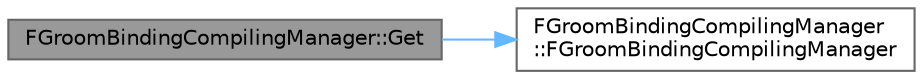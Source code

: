 digraph "FGroomBindingCompilingManager::Get"
{
 // INTERACTIVE_SVG=YES
 // LATEX_PDF_SIZE
  bgcolor="transparent";
  edge [fontname=Helvetica,fontsize=10,labelfontname=Helvetica,labelfontsize=10];
  node [fontname=Helvetica,fontsize=10,shape=box,height=0.2,width=0.4];
  rankdir="LR";
  Node1 [id="Node000001",label="FGroomBindingCompilingManager::Get",height=0.2,width=0.4,color="gray40", fillcolor="grey60", style="filled", fontcolor="black",tooltip=" "];
  Node1 -> Node2 [id="edge1_Node000001_Node000002",color="steelblue1",style="solid",tooltip=" "];
  Node2 [id="Node000002",label="FGroomBindingCompilingManager\l::FGroomBindingCompilingManager",height=0.2,width=0.4,color="grey40", fillcolor="white", style="filled",URL="$d8/d97/classFGroomBindingCompilingManager.html#a50eb9fdffb6d2d2897c5a69016bacea3",tooltip=" "];
}
